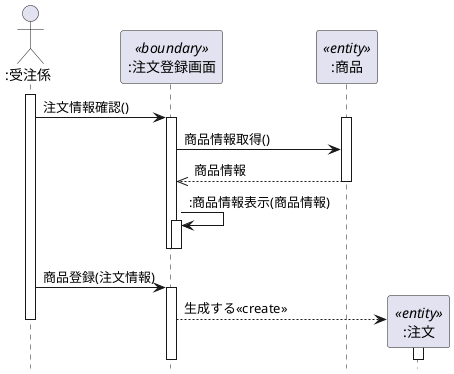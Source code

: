 @startuml
hide footbox
Actor ":受注係" as orderP
participant ":注文登録画面" as register <<boundary>>
participant ":商品" as product <<entity>>
participant ":注文" as order <<entity>>

activate orderP
    orderP -> register:注文情報確認()
    activate register
        activate product
            register -> product:商品情報取得()
            register <<-- product:商品情報
        deactivate product
        register -> register::商品情報表示(商品情報)
        activate register
        deactivate register
    deactivate register
    orderP -> register : 商品登録(注文情報)
    activate register
    create order
    register --> order:生成する<<create>>
    activate order
    deactivate order
deactivate orderP

@enduml